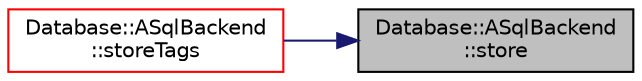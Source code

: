 digraph "Database::ASqlBackend::store"
{
 // LATEX_PDF_SIZE
  edge [fontname="Helvetica",fontsize="10",labelfontname="Helvetica",labelfontsize="10"];
  node [fontname="Helvetica",fontsize="10",shape=record];
  rankdir="RL";
  Node1 [label="Database::ASqlBackend\l::store",height=0.2,width=0.4,color="black", fillcolor="grey75", style="filled", fontcolor="black",tooltip="add tag to photo"];
  Node1 -> Node2 [dir="back",color="midnightblue",fontsize="10",style="solid",fontname="Helvetica"];
  Node2 [label="Database::ASqlBackend\l::storeTags",height=0.2,width=0.4,color="red", fillcolor="white", style="filled",URL="$class_database_1_1_a_sql_backend.html#a21c7b6005ea9c9e59adc7166f978111b",tooltip="store photo's tags in database"];
}
